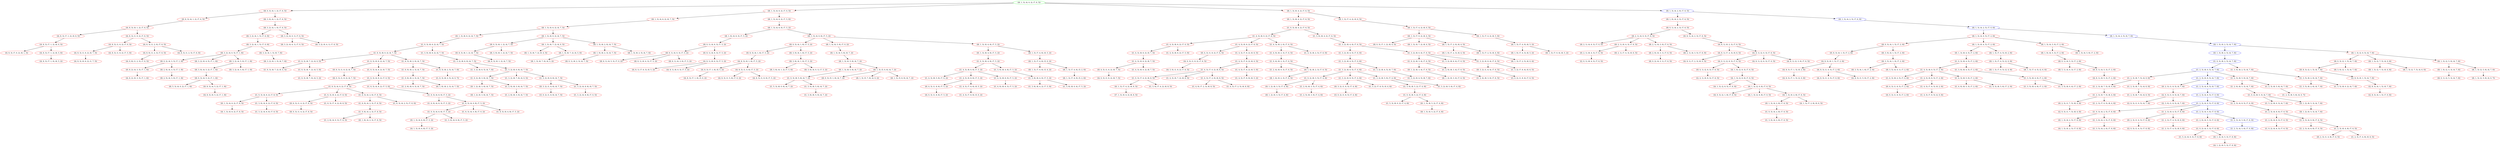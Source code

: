 digraph {
	"((8, 1, 3), (4, 0, 2), (7, 6, 5))" [color=green]
	"((8, 0, 3), (4, 1, 2), (7, 6, 5))" [color=red]
	"((8, 1, 3), (4, 6, 2), (7, 0, 5))" [color=red]
	"((8, 1, 3), (0, 4, 2), (7, 6, 5))" [color=red]
	"((8, 1, 3), (4, 2, 0), (7, 6, 5))" [color=blue]
	"((8, 1, 0), (4, 2, 3), (7, 6, 5))" [color=red]
	"((8, 1, 3), (4, 2, 5), (7, 6, 0))" [color=blue]
	"((0, 8, 3), (4, 1, 2), (7, 6, 5))" [color=red]
	"((8, 3, 0), (4, 1, 2), (7, 6, 5))" [color=red]
	"((4, 8, 3), (0, 1, 2), (7, 6, 5))" [color=red]
	"((8, 0, 1), (4, 2, 3), (7, 6, 5))" [color=red]
	"((0, 1, 3), (8, 4, 2), (7, 6, 5))" [color=red]
	"((8, 1, 3), (7, 4, 2), (0, 6, 5))" [color=red]
	"((1, 0, 3), (8, 4, 2), (7, 6, 5))" [color=red]
	"((1, 4, 3), (8, 0, 2), (7, 6, 5))" [color=red]
	"((1, 3, 0), (8, 4, 2), (7, 6, 5))" [color=red]
	"((8, 1, 3), (4, 2, 5), (7, 0, 6))" [color=blue]
	"((8, 1, 3), (4, 6, 2), (0, 7, 5))" [color=red]
	"((8, 1, 3), (4, 6, 2), (7, 5, 0))" [color=red]
	"((8, 1, 3), (0, 6, 2), (4, 7, 5))" [color=red]
	"((8, 1, 3), (4, 6, 0), (7, 5, 2))" [color=red]
	"((8, 1, 0), (4, 6, 3), (7, 5, 2))" [color=red]
	"((8, 1, 3), (4, 0, 6), (7, 5, 2))" [color=red]
	"((8, 0, 3), (4, 1, 6), (7, 5, 2))" [color=red]
	"((8, 1, 3), (4, 5, 6), (7, 0, 2))" [color=red]
	"((8, 1, 3), (0, 4, 6), (7, 5, 2))" [color=red]
	"((1, 3, 2), (8, 4, 0), (7, 6, 5))" [color=red]
	"((1, 4, 3), (8, 6, 2), (7, 0, 5))" [color=red]
	"((1, 4, 3), (0, 8, 2), (7, 6, 5))" [color=red]
	"((1, 4, 3), (8, 2, 0), (7, 6, 5))" [color=red]
	"((0, 4, 3), (1, 8, 2), (7, 6, 5))" [color=red]
	"((1, 4, 3), (7, 8, 2), (0, 6, 5))" [color=red]
	"((1, 4, 0), (8, 2, 3), (7, 6, 5))" [color=red]
	"((1, 4, 3), (8, 2, 5), (7, 6, 0))" [color=red]
	"((4, 8, 3), (7, 1, 2), (0, 6, 5))" [color=red]
	"((4, 8, 3), (1, 0, 2), (7, 6, 5))" [color=red]
	"((8, 2, 1), (4, 0, 3), (7, 6, 5))" [color=red]
	"((0, 8, 1), (4, 2, 3), (7, 6, 5))" [color=red]
	"((4, 8, 1), (0, 2, 3), (7, 6, 5))" [color=red]
	"((0, 8, 3), (4, 1, 6), (7, 5, 2))" [color=red]
	"((8, 3, 0), (4, 1, 6), (7, 5, 2))" [color=red]
	"((4, 8, 3), (0, 1, 6), (7, 5, 2))" [color=red]
	"((8, 0, 1), (4, 6, 3), (7, 5, 2))" [color=red]
	"((0, 1, 3), (8, 4, 6), (7, 5, 2))" [color=red]
	"((8, 1, 3), (7, 4, 6), (0, 5, 2))" [color=red]
	"((1, 0, 3), (8, 4, 6), (7, 5, 2))" [color=red]
	"((1, 4, 3), (8, 0, 6), (7, 5, 2))" [color=red]
	"((1, 3, 0), (8, 4, 6), (7, 5, 2))" [color=red]
	"((0, 1, 3), (8, 6, 2), (4, 7, 5))" [color=red]
	"((8, 1, 3), (6, 0, 2), (4, 7, 5))" [color=red]
	"((1, 0, 3), (8, 6, 2), (4, 7, 5))" [color=red]
	"((1, 6, 3), (8, 0, 2), (4, 7, 5))" [color=red]
	"((1, 3, 0), (8, 6, 2), (4, 7, 5))" [color=red]
	"((8, 1, 3), (4, 0, 5), (7, 2, 6))" [color=red]
	"((8, 1, 3), (4, 2, 5), (0, 7, 6))" [color=blue]
	"((8, 0, 3), (4, 1, 5), (7, 2, 6))" [color=red]
	"((8, 1, 3), (0, 4, 5), (7, 2, 6))" [color=red]
	"((8, 1, 3), (4, 5, 0), (7, 2, 6))" [color=red]
	"((8, 1, 3), (0, 2, 5), (4, 7, 6))" [color=blue]
	"((0, 8, 3), (4, 1, 5), (7, 2, 6))" [color=red]
	"((8, 3, 0), (4, 1, 5), (7, 2, 6))" [color=red]
	"((4, 8, 3), (0, 1, 5), (7, 2, 6))" [color=red]
	"((0, 1, 3), (8, 2, 5), (4, 7, 6))" [color=blue]
	"((8, 1, 3), (2, 0, 5), (4, 7, 6))" [color=red]
	"((1, 0, 3), (8, 2, 5), (4, 7, 6))" [color=blue]
	"((1, 2, 3), (8, 0, 5), (4, 7, 6))" [color=blue]
	"((1, 3, 0), (8, 2, 5), (4, 7, 6))" [color=red]
	"((0, 1, 3), (8, 4, 5), (7, 2, 6))" [color=red]
	"((8, 1, 3), (7, 4, 5), (0, 2, 6))" [color=red]
	"((1, 0, 3), (8, 4, 5), (7, 2, 6))" [color=red]
	"((1, 4, 3), (8, 0, 5), (7, 2, 6))" [color=red]
	"((1, 3, 0), (8, 4, 5), (7, 2, 6))" [color=red]
	"((8, 1, 0), (4, 5, 3), (7, 2, 6))" [color=red]
	"((8, 1, 3), (4, 5, 6), (7, 2, 0))" [color=red]
	"((8, 1, 3), (7, 4, 2), (6, 0, 5))" [color=red]
	"((8, 3, 2), (4, 1, 0), (7, 6, 5))" [color=red]
	"((4, 0, 3), (1, 8, 2), (7, 6, 5))" [color=red]
	"((1, 2, 3), (8, 7, 5), (4, 0, 6))" [color=red]
	"((1, 2, 3), (0, 8, 5), (4, 7, 6))" [color=blue]
	"((1, 2, 3), (8, 5, 0), (4, 7, 6))" [color=red]
	"((0, 2, 3), (1, 8, 5), (4, 7, 6))" [color=red]
	"((1, 2, 3), (4, 8, 5), (0, 7, 6))" [color=blue]
	"((1, 2, 3), (4, 8, 5), (7, 0, 6))" [color=blue]
	"((1, 2, 0), (8, 5, 3), (4, 7, 6))" [color=red]
	"((1, 2, 3), (8, 5, 6), (4, 7, 0))" [color=red]
	"((2, 0, 3), (1, 8, 5), (4, 7, 6))" [color=red]
	"((1, 0, 2), (8, 5, 3), (4, 7, 6))" [color=red]
	"((1, 2, 3), (8, 5, 6), (4, 0, 7))" [color=red]
	"((1, 3, 5), (8, 2, 0), (4, 7, 6))" [color=red]
	"((1, 3, 5), (8, 4, 0), (7, 2, 6))" [color=red]
	"((1, 3, 6), (8, 4, 0), (7, 5, 2))" [color=red]
	"((1, 3, 2), (8, 6, 0), (4, 7, 5))" [color=red]
	"((1, 3, 2), (8, 4, 5), (7, 6, 0))" [color=red]
	"((1, 3, 2), (8, 0, 4), (7, 6, 5))" [color=red]
	"((1, 0, 4), (8, 2, 3), (7, 6, 5))" [color=red]
	"((1, 4, 3), (7, 8, 2), (6, 0, 5))" [color=red]
	"((1, 4, 3), (8, 2, 5), (7, 0, 6))" [color=red]
	"((1, 4, 3), (0, 8, 5), (7, 2, 6))" [color=red]
	"((1, 4, 3), (8, 5, 0), (7, 2, 6))" [color=red]
	"((0, 4, 3), (1, 8, 5), (7, 2, 6))" [color=red]
	"((1, 4, 3), (7, 8, 5), (0, 2, 6))" [color=red]
	"((1, 4, 3), (8, 5, 6), (7, 0, 2))" [color=red]
	"((1, 4, 3), (0, 8, 6), (7, 5, 2))" [color=red]
	"((1, 4, 3), (8, 6, 0), (7, 5, 2))" [color=red]
	"((0, 4, 3), (1, 8, 6), (7, 5, 2))" [color=red]
	"((1, 4, 3), (7, 8, 6), (0, 5, 2))" [color=red]
	"((1, 4, 3), (8, 6, 2), (0, 7, 5))" [color=red]
	"((1, 4, 3), (8, 6, 2), (7, 5, 0))" [color=red]
	"((1, 4, 3), (0, 6, 2), (8, 7, 5))" [color=red]
	"((1, 6, 3), (8, 7, 2), (4, 0, 5))" [color=red]
	"((1, 6, 3), (0, 8, 2), (4, 7, 5))" [color=red]
	"((1, 6, 3), (8, 2, 0), (4, 7, 5))" [color=red]
	"((0, 6, 3), (1, 8, 2), (4, 7, 5))" [color=red]
	"((1, 6, 3), (4, 8, 2), (0, 7, 5))" [color=red]
	"((1, 6, 3), (4, 8, 2), (7, 0, 5))" [color=red]
	"((1, 6, 0), (8, 2, 3), (4, 7, 5))" [color=red]
	"((1, 6, 3), (8, 2, 5), (4, 7, 0))" [color=red]
	"((4, 8, 1), (7, 2, 3), (0, 6, 5))" [color=red]
	"((4, 8, 1), (2, 0, 3), (7, 6, 5))" [color=red]
	"((4, 8, 3), (7, 1, 5), (0, 2, 6))" [color=red]
	"((4, 8, 3), (1, 0, 5), (7, 2, 6))" [color=red]
	"((4, 8, 3), (7, 1, 6), (0, 5, 2))" [color=red]
	"((4, 8, 3), (1, 0, 6), (7, 5, 2))" [color=red]
	"((4, 8, 3), (1, 6, 2), (7, 0, 5))" [color=red]
	"((4, 8, 3), (1, 2, 0), (7, 6, 5))" [color=red]
	"((4, 8, 0), (1, 2, 3), (7, 6, 5))" [color=red]
	"((4, 8, 3), (1, 2, 5), (7, 6, 0))" [color=red]
	"((4, 8, 3), (7, 1, 2), (6, 0, 5))" [color=red]
	"((8, 6, 1), (4, 0, 3), (7, 5, 2))" [color=red]
	"((0, 8, 1), (4, 6, 3), (7, 5, 2))" [color=red]
	"((4, 8, 1), (0, 6, 3), (7, 5, 2))" [color=red]
	"((8, 0, 1), (4, 5, 3), (7, 2, 6))" [color=red]
	"((8, 0, 3), (2, 1, 5), (4, 7, 6))" [color=red]
	"((8, 1, 3), (2, 7, 5), (4, 0, 6))" [color=red]
	"((8, 1, 3), (2, 5, 0), (4, 7, 6))" [color=red]
	"((8, 1, 0), (2, 5, 3), (4, 7, 6))" [color=red]
	"((8, 1, 3), (2, 5, 6), (4, 7, 0))" [color=red]
	"((8, 1, 3), (4, 5, 6), (0, 7, 2))" [color=red]
	"((8, 1, 3), (0, 5, 6), (4, 7, 2))" [color=red]
	"((0, 1, 3), (8, 5, 6), (4, 7, 2))" [color=red]
	"((8, 1, 3), (5, 0, 6), (4, 7, 2))" [color=red]
	"((1, 0, 3), (8, 5, 6), (4, 7, 2))" [color=red]
	"((1, 5, 3), (8, 0, 6), (4, 7, 2))" [color=red]
	"((1, 3, 0), (8, 5, 6), (4, 7, 2))" [color=red]
	"((8, 0, 3), (6, 1, 2), (4, 7, 5))" [color=red]
	"((8, 1, 3), (6, 7, 2), (4, 0, 5))" [color=red]
	"((8, 1, 3), (6, 2, 0), (4, 7, 5))" [color=red]
	"((8, 1, 0), (6, 2, 3), (4, 7, 5))" [color=red]
	"((8, 1, 3), (6, 2, 5), (4, 7, 0))" [color=red]
	"((8, 1, 3), (7, 0, 2), (6, 4, 5))" [color=red]
	"((8, 1, 3), (7, 4, 2), (6, 5, 0))" [color=red]
	"((8, 1, 3), (7, 4, 0), (6, 5, 2))" [color=red]
	"((8, 1, 3), (7, 4, 5), (2, 0, 6))" [color=red]
	"((8, 1, 3), (7, 4, 6), (5, 0, 2))" [color=red]
	"((8, 3, 5), (4, 1, 0), (7, 2, 6))" [color=red]
	"((8, 3, 6), (4, 1, 0), (7, 5, 2))" [color=red]
	"((8, 3, 2), (4, 1, 5), (7, 6, 0))" [color=red]
	"((8, 3, 2), (4, 0, 1), (7, 6, 5))" [color=red]
	"((4, 0, 3), (1, 8, 5), (7, 2, 6))" [color=red]
	"((4, 0, 3), (1, 8, 6), (7, 5, 2))" [color=red]
	"((6, 0, 3), (1, 8, 2), (4, 7, 5))" [color=red]
	"((1, 5, 2), (8, 0, 3), (4, 7, 6))" [color=red]
	"((0, 1, 2), (8, 5, 3), (4, 7, 6))" [color=red]
	"((1, 2, 4), (8, 0, 3), (7, 6, 5))" [color=red]
	"((0, 1, 4), (8, 2, 3), (7, 6, 5))" [color=red]
	"((1, 2, 3), (4, 0, 5), (7, 8, 6))" [color=blue]
	"((1, 2, 3), (4, 8, 5), (7, 6, 0))" [color=red]
	"((1, 0, 3), (4, 2, 5), (7, 8, 6))" [color=red]
	"((1, 2, 3), (0, 4, 5), (7, 8, 6))" [color=red]
	"((1, 2, 3), (4, 5, 0), (7, 8, 6))" [color=blue]
	"((1, 2, 0), (4, 5, 3), (7, 8, 6))" [color=red]
	"((1, 2, 3), (4, 5, 6), (7, 8, 0))" [color=blue]
	"((0, 1, 3), (4, 2, 5), (7, 8, 6))" [color=red]
	"((1, 3, 0), (4, 2, 5), (7, 8, 6))" [color=red]
	"((1, 0, 2), (4, 5, 3), (7, 8, 6))" [color=red]
	"((0, 2, 3), (1, 4, 5), (7, 8, 6))" [color=red]
	"((1, 2, 3), (7, 4, 5), (0, 8, 6))" [color=red]
	"((4, 1, 3), (0, 2, 5), (7, 8, 6))" [color=red]
	"((2, 0, 3), (1, 4, 5), (7, 8, 6))" [color=red]
	"((1, 5, 2), (4, 0, 3), (7, 8, 6))" [color=red]
	"((0, 1, 2), (4, 5, 3), (7, 8, 6))" [color=red]
	"((1, 2, 3), (4, 5, 6), (7, 0, 8))" [color=blue]
	"((1, 2, 3), (4, 8, 0), (7, 6, 5))" [color=red]
	"((1, 2, 0), (4, 8, 3), (7, 6, 5))" [color=red]
	"((1, 2, 3), (4, 0, 8), (7, 6, 5))" [color=red]
	"((1, 2, 3), (7, 4, 5), (8, 0, 6))" [color=red]
	"((1, 2, 3), (8, 7, 5), (0, 4, 6))" [color=red]
	"((1, 2, 3), (8, 7, 5), (4, 6, 0))" [color=red]
	"((1, 2, 3), (0, 7, 5), (8, 4, 6))" [color=red]
	"((0, 2, 3), (1, 7, 5), (8, 4, 6))" [color=red]
	"((1, 2, 3), (7, 0, 5), (8, 4, 6))" [color=red]
	"((1, 2, 3), (8, 7, 0), (4, 6, 5))" [color=red]
	"((1, 3, 5), (4, 2, 0), (7, 8, 6))" [color=red]
	"((1, 3, 6), (8, 5, 0), (4, 7, 2))" [color=red]
	"((1, 0, 2), (8, 3, 4), (7, 6, 5))" [color=red]
	"((1, 3, 2), (8, 6, 4), (7, 0, 5))" [color=red]
	"((1, 3, 2), (0, 8, 4), (7, 6, 5))" [color=red]
	"((0, 1, 2), (8, 3, 4), (7, 6, 5))" [color=red]
	"((1, 2, 0), (8, 3, 4), (7, 6, 5))" [color=red]
	"((1, 2, 4), (8, 3, 0), (7, 6, 5))" [color=red]
	"((0, 3, 2), (1, 8, 4), (7, 6, 5))" [color=red]
	"((1, 3, 2), (7, 8, 4), (0, 6, 5))" [color=red]
	"((1, 3, 2), (8, 4, 5), (7, 0, 6))" [color=red]
	"((1, 3, 2), (8, 0, 5), (7, 4, 6))" [color=red]
	"((1, 3, 2), (8, 4, 5), (0, 7, 6))" [color=red]
	"((1, 0, 2), (8, 3, 5), (7, 4, 6))" [color=red]
	"((1, 3, 2), (0, 8, 5), (7, 4, 6))" [color=red]
	"((1, 3, 2), (8, 5, 0), (7, 4, 6))" [color=red]
	"((0, 1, 2), (8, 3, 5), (7, 4, 6))" [color=red]
	"((1, 2, 0), (8, 3, 5), (7, 4, 6))" [color=red]
	"((1, 2, 5), (8, 3, 0), (7, 4, 6))" [color=red]
	"((0, 3, 2), (1, 8, 5), (7, 4, 6))" [color=red]
	"((1, 3, 2), (7, 8, 5), (0, 4, 6))" [color=red]
	"((1, 3, 2), (0, 4, 5), (8, 7, 6))" [color=red]
	"((1, 3, 0), (8, 5, 2), (7, 4, 6))" [color=red]
	"((1, 3, 2), (8, 5, 6), (7, 4, 0))" [color=red]
	"((1, 0, 3), (8, 5, 2), (7, 4, 6))" [color=red]
	"((1, 5, 3), (8, 0, 2), (7, 4, 6))" [color=red]
	"((0, 1, 3), (8, 5, 2), (7, 4, 6))" [color=red]
	"((1, 3, 2), (8, 6, 5), (4, 7, 0))" [color=red]
	"((1, 3, 2), (8, 0, 6), (4, 7, 5))" [color=red]
	"((1, 0, 2), (8, 3, 6), (4, 7, 5))" [color=red]
	"((1, 3, 2), (8, 7, 6), (4, 0, 5))" [color=red]
	"((1, 3, 2), (0, 8, 6), (4, 7, 5))" [color=red]
	"((0, 1, 2), (8, 3, 6), (4, 7, 5))" [color=red]
	"((1, 2, 0), (8, 3, 6), (4, 7, 5))" [color=red]
	"((1, 2, 6), (8, 3, 0), (4, 7, 5))" [color=red]
	"((0, 3, 2), (1, 8, 6), (4, 7, 5))" [color=red]
	"((1, 3, 2), (4, 8, 6), (0, 7, 5))" [color=red]
	"((1, 3, 2), (4, 8, 6), (7, 0, 5))" [color=red]
	"((1, 3, 5), (8, 2, 6), (4, 7, 0))" [color=red]
	"((1, 3, 5), (8, 0, 2), (4, 7, 6))" [color=red]
	"((1, 3, 5), (8, 4, 6), (7, 2, 0))" [color=red]
	"((1, 3, 5), (8, 0, 4), (7, 2, 6))" [color=red]
	"((1, 3, 6), (8, 4, 2), (7, 5, 0))" [color=red]
	"((1, 3, 6), (8, 0, 4), (7, 5, 2))" [color=red]
	"((0, 4, 3), (1, 6, 2), (8, 7, 5))" [color=red]
	"((1, 4, 3), (6, 0, 2), (8, 7, 5))" [color=red]
	"((1, 4, 3), (7, 0, 2), (6, 8, 5))" [color=red]
	"((1, 4, 3), (7, 8, 2), (6, 5, 0))" [color=red]
	"((1, 0, 3), (7, 4, 2), (6, 8, 5))" [color=red]
	"((1, 4, 3), (0, 7, 2), (6, 8, 5))" [color=red]
	"((1, 4, 3), (7, 2, 0), (6, 8, 5))" [color=red]
	"((0, 1, 3), (7, 4, 2), (6, 8, 5))" [color=red]
	"((1, 3, 0), (7, 4, 2), (6, 8, 5))" [color=red]
	"((1, 4, 0), (7, 2, 3), (6, 8, 5))" [color=red]
	"((1, 4, 3), (7, 2, 5), (6, 8, 0))" [color=red]
	"((1, 4, 3), (7, 8, 0), (6, 5, 2))" [color=red]
	"((1, 4, 3), (7, 8, 5), (2, 0, 6))" [color=red]
	"((1, 4, 3), (7, 8, 6), (5, 0, 2))" [color=red]
	"((1, 4, 0), (8, 5, 3), (7, 2, 6))" [color=red]
	"((1, 4, 3), (8, 5, 6), (7, 2, 0))" [color=red]
	"((1, 4, 0), (8, 6, 3), (7, 5, 2))" [color=red]
	"((1, 0, 6), (8, 2, 3), (4, 7, 5))" [color=red]
	"((1, 6, 3), (4, 0, 2), (7, 8, 5))" [color=red]
	"((1, 6, 3), (4, 8, 2), (7, 5, 0))" [color=red]
	"((1, 0, 3), (4, 6, 2), (7, 8, 5))" [color=red]
	"((1, 6, 3), (0, 4, 2), (7, 8, 5))" [color=red]
	"((1, 6, 3), (4, 2, 0), (7, 8, 5))" [color=red]
	"((0, 1, 3), (4, 6, 2), (7, 8, 5))" [color=red]
	"((1, 3, 0), (4, 6, 2), (7, 8, 5))" [color=red]
	"((1, 6, 0), (4, 2, 3), (7, 8, 5))" [color=red]
	"((1, 6, 3), (4, 2, 5), (7, 8, 0))" [color=red]
	"((4, 1, 3), (0, 6, 2), (7, 8, 5))" [color=red]
	"((1, 3, 2), (4, 6, 0), (7, 8, 5))" [color=red]
	"((1, 0, 6), (4, 2, 3), (7, 8, 5))" [color=red]
	"((0, 6, 3), (1, 4, 2), (7, 8, 5))" [color=red]
	"((1, 6, 3), (7, 4, 2), (0, 8, 5))" [color=red]
	"((1, 6, 3), (4, 8, 0), (7, 5, 2))" [color=red]
	"((1, 6, 0), (4, 8, 3), (7, 5, 2))" [color=red]
	"((1, 6, 3), (4, 0, 8), (7, 5, 2))" [color=red]
	"((1, 0, 3), (4, 6, 8), (7, 5, 2))" [color=red]
	"((1, 6, 3), (4, 5, 8), (7, 0, 2))" [color=red]
	"((1, 6, 3), (0, 4, 8), (7, 5, 2))" [color=red]
	"((0, 1, 3), (4, 6, 8), (7, 5, 2))" [color=red]
	"((1, 3, 0), (4, 6, 8), (7, 5, 2))" [color=red]
	"((1, 6, 3), (8, 2, 5), (4, 0, 7))" [color=red]
	"((1, 6, 3), (8, 7, 2), (0, 4, 5))" [color=red]
	"((1, 6, 3), (8, 7, 2), (4, 5, 0))" [color=red]
	"((1, 6, 3), (8, 7, 0), (4, 5, 2))" [color=red]
	"((2, 8, 3), (1, 0, 5), (4, 7, 6))" [color=red]
	"((2, 3, 0), (1, 8, 5), (4, 7, 6))" [color=red]
	"((4, 3, 0), (1, 8, 2), (7, 6, 5))" [color=red]
	"((4, 0, 8), (1, 2, 3), (7, 6, 5))" [color=red]
	"((4, 8, 1), (7, 6, 3), (0, 5, 2))" [color=red]
	"((4, 8, 1), (6, 0, 3), (7, 5, 2))" [color=red]
	"((4, 0, 1), (2, 8, 3), (7, 6, 5))" [color=red]
	"((4, 8, 1), (2, 6, 3), (7, 0, 5))" [color=red]
	"((4, 8, 1), (2, 3, 0), (7, 6, 5))" [color=red]
	"((0, 4, 1), (2, 8, 3), (7, 6, 5))" [color=red]
	"((4, 1, 0), (2, 8, 3), (7, 6, 5))" [color=red]
	"((4, 1, 3), (2, 8, 0), (7, 6, 5))" [color=red]
	"((4, 1, 3), (2, 8, 5), (7, 6, 0))" [color=red]
	"((4, 1, 3), (2, 0, 8), (7, 6, 5))" [color=red]
	"((4, 0, 3), (2, 1, 8), (7, 6, 5))" [color=red]
	"((4, 1, 3), (2, 6, 8), (7, 0, 5))" [color=red]
	"((4, 1, 3), (0, 2, 8), (7, 6, 5))" [color=red]
	"((0, 1, 3), (4, 2, 8), (7, 6, 5))" [color=red]
	"((4, 1, 3), (7, 2, 8), (0, 6, 5))" [color=red]
	"((1, 0, 3), (4, 2, 8), (7, 6, 5))" [color=red]
	"((1, 3, 0), (4, 2, 8), (7, 6, 5))" [color=red]
	"((4, 8, 1), (7, 2, 3), (6, 0, 5))" [color=red]
	"((4, 8, 3), (1, 2, 5), (7, 0, 6))" [color=red]
	"((4, 8, 3), (1, 5, 0), (7, 2, 6))" [color=red]
	"((4, 8, 3), (1, 5, 6), (7, 0, 2))" [color=red]
	"((4, 8, 3), (1, 6, 0), (7, 5, 2))" [color=red]
	"((4, 8, 3), (1, 6, 2), (0, 7, 5))" [color=red]
	"((4, 8, 3), (1, 6, 2), (7, 5, 0))" [color=red]
	"((4, 8, 3), (0, 6, 2), (1, 7, 5))" [color=red]
	"((4, 8, 3), (7, 0, 2), (6, 1, 5))" [color=red]
	"((4, 8, 3), (7, 1, 2), (6, 5, 0))" [color=red]
	"((4, 8, 3), (7, 1, 0), (6, 5, 2))" [color=red]
	"((4, 8, 3), (7, 1, 5), (2, 0, 6))" [color=red]
	"((4, 8, 3), (7, 1, 6), (5, 0, 2))" [color=red]
	"((8, 5, 1), (4, 0, 3), (7, 2, 6))" [color=red]
	"((0, 8, 1), (4, 5, 3), (7, 2, 6))" [color=red]
	"((4, 8, 1), (0, 5, 3), (7, 2, 6))" [color=red]
	"((0, 8, 3), (2, 1, 5), (4, 7, 6))" [color=red]
	"((8, 3, 0), (2, 1, 5), (4, 7, 6))" [color=red]
	"((2, 8, 3), (0, 1, 5), (4, 7, 6))" [color=red]
	"((2, 8, 3), (4, 1, 5), (0, 7, 6))" [color=red]
	"((2, 8, 3), (4, 1, 5), (7, 0, 6))" [color=red]
	"((0, 8, 3), (6, 1, 2), (4, 7, 5))" [color=red]
	"((8, 3, 0), (6, 1, 2), (4, 7, 5))" [color=red]
	"((6, 8, 3), (0, 1, 2), (4, 7, 5))" [color=red]
	"((8, 0, 1), (2, 5, 3), (4, 7, 6))" [color=red]
	"((8, 0, 1), (6, 2, 3), (4, 7, 5))" [color=red]
	"((8, 1, 3), (2, 5, 6), (4, 0, 7))" [color=red]
	"((8, 1, 3), (2, 7, 5), (0, 4, 6))" [color=red]
	"((8, 1, 3), (2, 7, 5), (4, 6, 0))" [color=red]
	"((8, 0, 3), (5, 1, 6), (4, 7, 2))" [color=red]
	"((8, 1, 3), (5, 7, 6), (4, 0, 2))" [color=red]
	"((8, 1, 3), (5, 6, 0), (4, 7, 2))" [color=red]
	"((8, 1, 3), (6, 7, 2), (0, 4, 5))" [color=red]
	"((8, 1, 3), (6, 7, 2), (4, 5, 0))" [color=red]
	"((8, 1, 3), (6, 7, 0), (4, 5, 2))" [color=red]
	"((8, 0, 3), (7, 1, 2), (6, 4, 5))" [color=red]
	"((8, 1, 3), (0, 7, 2), (6, 4, 5))" [color=red]
	"((8, 1, 3), (7, 2, 0), (6, 4, 5))" [color=red]
	"((8, 1, 0), (7, 2, 3), (6, 4, 5))" [color=red]
	"((8, 1, 3), (7, 2, 5), (6, 4, 0))" [color=red]
	"((8, 1, 3), (7, 2, 5), (6, 0, 4))" [color=red]
	"((8, 1, 0), (7, 4, 3), (6, 5, 2))" [color=red]
	"((8, 1, 3), (7, 0, 4), (6, 5, 2))" [color=red]
	"((8, 1, 3), (7, 0, 5), (2, 4, 6))" [color=red]
	"((8, 1, 3), (7, 4, 5), (2, 6, 0))" [color=red]
	"((8, 1, 3), (7, 0, 6), (5, 4, 2))" [color=red]
	"((8, 1, 3), (7, 4, 6), (5, 2, 0))" [color=red]
	"((8, 1, 3), (7, 4, 0), (5, 2, 6))" [color=red]
	"((8, 2, 1), (4, 6, 3), (7, 0, 5))" [color=red]
	"((8, 2, 1), (0, 4, 3), (7, 6, 5))" [color=red]
	"((8, 2, 1), (4, 3, 0), (7, 6, 5))" [color=red]
	"((0, 2, 1), (8, 4, 3), (7, 6, 5))" [color=red]
	"((8, 2, 1), (7, 4, 3), (0, 6, 5))" [color=red]
	"((2, 0, 1), (8, 4, 3), (7, 6, 5))" [color=red]
	"((8, 2, 0), (4, 3, 1), (7, 6, 5))" [color=red]
	"((8, 2, 1), (4, 3, 5), (7, 6, 0))" [color=red]
	"((8, 0, 2), (4, 3, 1), (7, 6, 5))" [color=red]
	"((8, 3, 2), (4, 6, 1), (7, 0, 5))" [color=red]
	"((8, 3, 2), (0, 4, 1), (7, 6, 5))" [color=red]
	"((8, 3, 2), (4, 1, 5), (7, 0, 6))" [color=red]
	"((8, 3, 2), (4, 0, 5), (7, 1, 6))" [color=red]
	"((8, 3, 2), (4, 1, 5), (0, 7, 6))" [color=red]
	"((8, 0, 2), (4, 3, 5), (7, 1, 6))" [color=red]
	"((8, 3, 2), (0, 4, 5), (7, 1, 6))" [color=red]
	"((8, 3, 2), (4, 5, 0), (7, 1, 6))" [color=red]
	"((0, 8, 2), (4, 3, 5), (7, 1, 6))" [color=red]
	"((8, 2, 0), (4, 3, 5), (7, 1, 6))" [color=red]
	"((4, 8, 2), (0, 3, 5), (7, 1, 6))" [color=red]
	"((8, 2, 5), (4, 3, 0), (7, 1, 6))" [color=red]
	"((8, 3, 2), (0, 1, 5), (4, 7, 6))" [color=red]
	"((8, 3, 0), (4, 5, 2), (7, 1, 6))" [color=red]
	"((8, 3, 2), (4, 5, 6), (7, 1, 0))" [color=red]
	"((8, 0, 3), (4, 5, 2), (7, 1, 6))" [color=red]
	"((8, 5, 3), (4, 0, 2), (7, 1, 6))" [color=red]
	"((0, 8, 3), (4, 5, 2), (7, 1, 6))" [color=red]
	"((4, 8, 3), (0, 5, 2), (7, 1, 6))" [color=red]
	"((8, 3, 5), (4, 1, 6), (7, 2, 0))" [color=red]
	"((8, 3, 5), (4, 0, 1), (7, 2, 6))" [color=red]
	"((8, 3, 6), (4, 1, 2), (7, 5, 0))" [color=red]
	"((8, 3, 6), (4, 0, 1), (7, 5, 2))" [color=red]
	"((8, 6, 1), (4, 5, 3), (7, 0, 2))" [color=red]
	"((8, 6, 1), (0, 4, 3), (7, 5, 2))" [color=red]
	"((8, 6, 1), (4, 3, 0), (7, 5, 2))" [color=red]
	"((4, 1, 2), (0, 5, 3), (7, 8, 6))" [color=red]
	"((8, 1, 2), (0, 3, 4), (7, 6, 5))" [color=red]
	"((8, 1, 2), (0, 3, 5), (7, 4, 6))" [color=red]
	"((8, 1, 2), (0, 3, 6), (4, 7, 5))" [color=red]
	"((8, 1, 2), (0, 5, 3), (4, 7, 6))" [color=red]
	"((4, 1, 3), (0, 6, 8), (7, 5, 2))" [color=red]
	"((7, 1, 3), (0, 4, 2), (6, 8, 5))" [color=red]
	"((8, 1, 3), (0, 5, 2), (7, 4, 6))" [color=red]
	"((8, 1, 4), (0, 2, 3), (7, 6, 5))" [color=red]
	"((2, 0, 3), (1, 7, 5), (8, 4, 6))" [color=red]
	"((3, 0, 2), (1, 8, 4), (7, 6, 5))" [color=red]
	"((3, 0, 2), (1, 8, 5), (7, 4, 6))" [color=red]
	"((3, 0, 2), (1, 8, 6), (4, 7, 5))" [color=red]
	"((2, 4, 1), (0, 8, 3), (7, 6, 5))" [color=red]
	"((4, 0, 3), (1, 6, 2), (8, 7, 5))" [color=red]
	"((6, 0, 3), (1, 4, 2), (7, 8, 5))" [color=red]
	"((1, 2, 6), (4, 0, 3), (7, 8, 5))" [color=red]
	"((0, 1, 6), (4, 2, 3), (7, 8, 5))" [color=red]
	"((1, 2, 6), (8, 0, 3), (4, 7, 5))" [color=red]
	"((0, 1, 6), (8, 2, 3), (4, 7, 5))" [color=red]
	"((1, 0, 2), (4, 8, 3), (7, 6, 5))" [color=red]
	"((1, 2, 3), (4, 6, 8), (7, 0, 5))" [color=red]
	"((1, 2, 3), (0, 4, 8), (7, 6, 5))" [color=red]
	"((0, 2, 3), (1, 4, 8), (7, 6, 5))" [color=red]
	"((1, 2, 3), (7, 4, 8), (0, 6, 5))" [color=red]
	"((8, 1, 3), (4, 0, 2), (7, 6, 5))" -> "((8, 0, 3), (4, 1, 2), (7, 6, 5))"
	"((8, 1, 3), (4, 0, 2), (7, 6, 5))" -> "((8, 1, 3), (4, 6, 2), (7, 0, 5))"
	"((8, 1, 3), (4, 0, 2), (7, 6, 5))" -> "((8, 1, 3), (0, 4, 2), (7, 6, 5))"
	"((8, 1, 3), (4, 0, 2), (7, 6, 5))" -> "((8, 1, 3), (4, 2, 0), (7, 6, 5))"
	"((8, 0, 3), (4, 1, 2), (7, 6, 5))" -> "((0, 8, 3), (4, 1, 2), (7, 6, 5))"
	"((8, 0, 3), (4, 1, 2), (7, 6, 5))" -> "((8, 3, 0), (4, 1, 2), (7, 6, 5))"
	"((8, 1, 3), (4, 6, 2), (7, 0, 5))" -> "((8, 1, 3), (4, 6, 2), (0, 7, 5))"
	"((8, 1, 3), (4, 6, 2), (7, 0, 5))" -> "((8, 1, 3), (4, 6, 2), (7, 5, 0))"
	"((8, 1, 3), (0, 4, 2), (7, 6, 5))" -> "((0, 1, 3), (8, 4, 2), (7, 6, 5))"
	"((8, 1, 3), (0, 4, 2), (7, 6, 5))" -> "((8, 1, 3), (7, 4, 2), (0, 6, 5))"
	"((8, 1, 3), (4, 2, 0), (7, 6, 5))" -> "((8, 1, 0), (4, 2, 3), (7, 6, 5))"
	"((8, 1, 3), (4, 2, 0), (7, 6, 5))" -> "((8, 1, 3), (4, 2, 5), (7, 6, 0))"
	"((8, 1, 0), (4, 2, 3), (7, 6, 5))" -> "((8, 0, 1), (4, 2, 3), (7, 6, 5))"
	"((8, 1, 3), (4, 2, 5), (7, 6, 0))" -> "((8, 1, 3), (4, 2, 5), (7, 0, 6))"
	"((0, 8, 3), (4, 1, 2), (7, 6, 5))" -> "((4, 8, 3), (0, 1, 2), (7, 6, 5))"
	"((8, 3, 0), (4, 1, 2), (7, 6, 5))" -> "((8, 3, 2), (4, 1, 0), (7, 6, 5))"
	"((4, 8, 3), (0, 1, 2), (7, 6, 5))" -> "((4, 8, 3), (7, 1, 2), (0, 6, 5))"
	"((4, 8, 3), (0, 1, 2), (7, 6, 5))" -> "((4, 8, 3), (1, 0, 2), (7, 6, 5))"
	"((8, 0, 1), (4, 2, 3), (7, 6, 5))" -> "((8, 2, 1), (4, 0, 3), (7, 6, 5))"
	"((8, 0, 1), (4, 2, 3), (7, 6, 5))" -> "((0, 8, 1), (4, 2, 3), (7, 6, 5))"
	"((0, 1, 3), (8, 4, 2), (7, 6, 5))" -> "((1, 0, 3), (8, 4, 2), (7, 6, 5))"
	"((8, 1, 3), (7, 4, 2), (0, 6, 5))" -> "((8, 1, 3), (7, 4, 2), (6, 0, 5))"
	"((1, 0, 3), (8, 4, 2), (7, 6, 5))" -> "((1, 4, 3), (8, 0, 2), (7, 6, 5))"
	"((1, 0, 3), (8, 4, 2), (7, 6, 5))" -> "((1, 3, 0), (8, 4, 2), (7, 6, 5))"
	"((1, 4, 3), (8, 0, 2), (7, 6, 5))" -> "((1, 4, 3), (8, 6, 2), (7, 0, 5))"
	"((1, 4, 3), (8, 0, 2), (7, 6, 5))" -> "((1, 4, 3), (0, 8, 2), (7, 6, 5))"
	"((1, 4, 3), (8, 0, 2), (7, 6, 5))" -> "((1, 4, 3), (8, 2, 0), (7, 6, 5))"
	"((1, 3, 0), (8, 4, 2), (7, 6, 5))" -> "((1, 3, 2), (8, 4, 0), (7, 6, 5))"
	"((8, 1, 3), (4, 2, 5), (7, 0, 6))" -> "((8, 1, 3), (4, 0, 5), (7, 2, 6))"
	"((8, 1, 3), (4, 2, 5), (7, 0, 6))" -> "((8, 1, 3), (4, 2, 5), (0, 7, 6))"
	"((8, 1, 3), (4, 6, 2), (0, 7, 5))" -> "((8, 1, 3), (0, 6, 2), (4, 7, 5))"
	"((8, 1, 3), (4, 6, 2), (7, 5, 0))" -> "((8, 1, 3), (4, 6, 0), (7, 5, 2))"
	"((8, 1, 3), (0, 6, 2), (4, 7, 5))" -> "((0, 1, 3), (8, 6, 2), (4, 7, 5))"
	"((8, 1, 3), (0, 6, 2), (4, 7, 5))" -> "((8, 1, 3), (6, 0, 2), (4, 7, 5))"
	"((8, 1, 3), (4, 6, 0), (7, 5, 2))" -> "((8, 1, 0), (4, 6, 3), (7, 5, 2))"
	"((8, 1, 3), (4, 6, 0), (7, 5, 2))" -> "((8, 1, 3), (4, 0, 6), (7, 5, 2))"
	"((8, 1, 0), (4, 6, 3), (7, 5, 2))" -> "((8, 0, 1), (4, 6, 3), (7, 5, 2))"
	"((8, 1, 3), (4, 0, 6), (7, 5, 2))" -> "((8, 0, 3), (4, 1, 6), (7, 5, 2))"
	"((8, 1, 3), (4, 0, 6), (7, 5, 2))" -> "((8, 1, 3), (4, 5, 6), (7, 0, 2))"
	"((8, 1, 3), (4, 0, 6), (7, 5, 2))" -> "((8, 1, 3), (0, 4, 6), (7, 5, 2))"
	"((8, 0, 3), (4, 1, 6), (7, 5, 2))" -> "((0, 8, 3), (4, 1, 6), (7, 5, 2))"
	"((8, 0, 3), (4, 1, 6), (7, 5, 2))" -> "((8, 3, 0), (4, 1, 6), (7, 5, 2))"
	"((8, 1, 3), (4, 5, 6), (7, 0, 2))" -> "((8, 1, 3), (4, 5, 6), (0, 7, 2))"
	"((8, 1, 3), (0, 4, 6), (7, 5, 2))" -> "((0, 1, 3), (8, 4, 6), (7, 5, 2))"
	"((8, 1, 3), (0, 4, 6), (7, 5, 2))" -> "((8, 1, 3), (7, 4, 6), (0, 5, 2))"
	"((1, 3, 2), (8, 4, 0), (7, 6, 5))" -> "((1, 3, 2), (8, 4, 5), (7, 6, 0))"
	"((1, 3, 2), (8, 4, 0), (7, 6, 5))" -> "((1, 3, 2), (8, 0, 4), (7, 6, 5))"
	"((1, 4, 3), (8, 6, 2), (7, 0, 5))" -> "((1, 4, 3), (8, 6, 2), (0, 7, 5))"
	"((1, 4, 3), (8, 6, 2), (7, 0, 5))" -> "((1, 4, 3), (8, 6, 2), (7, 5, 0))"
	"((1, 4, 3), (0, 8, 2), (7, 6, 5))" -> "((0, 4, 3), (1, 8, 2), (7, 6, 5))"
	"((1, 4, 3), (0, 8, 2), (7, 6, 5))" -> "((1, 4, 3), (7, 8, 2), (0, 6, 5))"
	"((1, 4, 3), (8, 2, 0), (7, 6, 5))" -> "((1, 4, 0), (8, 2, 3), (7, 6, 5))"
	"((1, 4, 3), (8, 2, 0), (7, 6, 5))" -> "((1, 4, 3), (8, 2, 5), (7, 6, 0))"
	"((0, 4, 3), (1, 8, 2), (7, 6, 5))" -> "((4, 0, 3), (1, 8, 2), (7, 6, 5))"
	"((1, 4, 3), (7, 8, 2), (0, 6, 5))" -> "((1, 4, 3), (7, 8, 2), (6, 0, 5))"
	"((1, 4, 0), (8, 2, 3), (7, 6, 5))" -> "((1, 0, 4), (8, 2, 3), (7, 6, 5))"
	"((4, 8, 3), (7, 1, 2), (0, 6, 5))" -> "((4, 8, 3), (7, 1, 2), (6, 0, 5))"
	"((4, 8, 3), (1, 0, 2), (7, 6, 5))" -> "((4, 8, 3), (1, 6, 2), (7, 0, 5))"
	"((4, 8, 3), (1, 0, 2), (7, 6, 5))" -> "((4, 8, 3), (1, 2, 0), (7, 6, 5))"
	"((8, 2, 1), (4, 0, 3), (7, 6, 5))" -> "((8, 2, 1), (4, 6, 3), (7, 0, 5))"
	"((8, 2, 1), (4, 0, 3), (7, 6, 5))" -> "((8, 2, 1), (0, 4, 3), (7, 6, 5))"
	"((8, 2, 1), (4, 0, 3), (7, 6, 5))" -> "((8, 2, 1), (4, 3, 0), (7, 6, 5))"
	"((0, 8, 1), (4, 2, 3), (7, 6, 5))" -> "((4, 8, 1), (0, 2, 3), (7, 6, 5))"
	"((4, 8, 1), (0, 2, 3), (7, 6, 5))" -> "((4, 8, 1), (7, 2, 3), (0, 6, 5))"
	"((4, 8, 1), (0, 2, 3), (7, 6, 5))" -> "((4, 8, 1), (2, 0, 3), (7, 6, 5))"
	"((0, 8, 3), (4, 1, 6), (7, 5, 2))" -> "((4, 8, 3), (0, 1, 6), (7, 5, 2))"
	"((8, 3, 0), (4, 1, 6), (7, 5, 2))" -> "((8, 3, 6), (4, 1, 0), (7, 5, 2))"
	"((4, 8, 3), (0, 1, 6), (7, 5, 2))" -> "((4, 8, 3), (7, 1, 6), (0, 5, 2))"
	"((4, 8, 3), (0, 1, 6), (7, 5, 2))" -> "((4, 8, 3), (1, 0, 6), (7, 5, 2))"
	"((8, 0, 1), (4, 6, 3), (7, 5, 2))" -> "((8, 6, 1), (4, 0, 3), (7, 5, 2))"
	"((8, 0, 1), (4, 6, 3), (7, 5, 2))" -> "((0, 8, 1), (4, 6, 3), (7, 5, 2))"
	"((0, 1, 3), (8, 4, 6), (7, 5, 2))" -> "((1, 0, 3), (8, 4, 6), (7, 5, 2))"
	"((8, 1, 3), (7, 4, 6), (0, 5, 2))" -> "((8, 1, 3), (7, 4, 6), (5, 0, 2))"
	"((1, 0, 3), (8, 4, 6), (7, 5, 2))" -> "((1, 4, 3), (8, 0, 6), (7, 5, 2))"
	"((1, 0, 3), (8, 4, 6), (7, 5, 2))" -> "((1, 3, 0), (8, 4, 6), (7, 5, 2))"
	"((1, 4, 3), (8, 0, 6), (7, 5, 2))" -> "((1, 4, 3), (8, 5, 6), (7, 0, 2))"
	"((1, 4, 3), (8, 0, 6), (7, 5, 2))" -> "((1, 4, 3), (0, 8, 6), (7, 5, 2))"
	"((1, 4, 3), (8, 0, 6), (7, 5, 2))" -> "((1, 4, 3), (8, 6, 0), (7, 5, 2))"
	"((1, 3, 0), (8, 4, 6), (7, 5, 2))" -> "((1, 3, 6), (8, 4, 0), (7, 5, 2))"
	"((0, 1, 3), (8, 6, 2), (4, 7, 5))" -> "((1, 0, 3), (8, 6, 2), (4, 7, 5))"
	"((8, 1, 3), (6, 0, 2), (4, 7, 5))" -> "((8, 0, 3), (6, 1, 2), (4, 7, 5))"
	"((8, 1, 3), (6, 0, 2), (4, 7, 5))" -> "((8, 1, 3), (6, 7, 2), (4, 0, 5))"
	"((8, 1, 3), (6, 0, 2), (4, 7, 5))" -> "((8, 1, 3), (6, 2, 0), (4, 7, 5))"
	"((1, 0, 3), (8, 6, 2), (4, 7, 5))" -> "((1, 6, 3), (8, 0, 2), (4, 7, 5))"
	"((1, 0, 3), (8, 6, 2), (4, 7, 5))" -> "((1, 3, 0), (8, 6, 2), (4, 7, 5))"
	"((1, 6, 3), (8, 0, 2), (4, 7, 5))" -> "((1, 6, 3), (8, 7, 2), (4, 0, 5))"
	"((1, 6, 3), (8, 0, 2), (4, 7, 5))" -> "((1, 6, 3), (0, 8, 2), (4, 7, 5))"
	"((1, 6, 3), (8, 0, 2), (4, 7, 5))" -> "((1, 6, 3), (8, 2, 0), (4, 7, 5))"
	"((1, 3, 0), (8, 6, 2), (4, 7, 5))" -> "((1, 3, 2), (8, 6, 0), (4, 7, 5))"
	"((8, 1, 3), (4, 0, 5), (7, 2, 6))" -> "((8, 0, 3), (4, 1, 5), (7, 2, 6))"
	"((8, 1, 3), (4, 0, 5), (7, 2, 6))" -> "((8, 1, 3), (0, 4, 5), (7, 2, 6))"
	"((8, 1, 3), (4, 0, 5), (7, 2, 6))" -> "((8, 1, 3), (4, 5, 0), (7, 2, 6))"
	"((8, 1, 3), (4, 2, 5), (0, 7, 6))" -> "((8, 1, 3), (0, 2, 5), (4, 7, 6))"
	"((8, 0, 3), (4, 1, 5), (7, 2, 6))" -> "((0, 8, 3), (4, 1, 5), (7, 2, 6))"
	"((8, 0, 3), (4, 1, 5), (7, 2, 6))" -> "((8, 3, 0), (4, 1, 5), (7, 2, 6))"
	"((8, 1, 3), (0, 4, 5), (7, 2, 6))" -> "((0, 1, 3), (8, 4, 5), (7, 2, 6))"
	"((8, 1, 3), (0, 4, 5), (7, 2, 6))" -> "((8, 1, 3), (7, 4, 5), (0, 2, 6))"
	"((8, 1, 3), (4, 5, 0), (7, 2, 6))" -> "((8, 1, 0), (4, 5, 3), (7, 2, 6))"
	"((8, 1, 3), (4, 5, 0), (7, 2, 6))" -> "((8, 1, 3), (4, 5, 6), (7, 2, 0))"
	"((8, 1, 3), (0, 2, 5), (4, 7, 6))" -> "((0, 1, 3), (8, 2, 5), (4, 7, 6))"
	"((8, 1, 3), (0, 2, 5), (4, 7, 6))" -> "((8, 1, 3), (2, 0, 5), (4, 7, 6))"
	"((0, 8, 3), (4, 1, 5), (7, 2, 6))" -> "((4, 8, 3), (0, 1, 5), (7, 2, 6))"
	"((8, 3, 0), (4, 1, 5), (7, 2, 6))" -> "((8, 3, 5), (4, 1, 0), (7, 2, 6))"
	"((4, 8, 3), (0, 1, 5), (7, 2, 6))" -> "((4, 8, 3), (7, 1, 5), (0, 2, 6))"
	"((4, 8, 3), (0, 1, 5), (7, 2, 6))" -> "((4, 8, 3), (1, 0, 5), (7, 2, 6))"
	"((0, 1, 3), (8, 2, 5), (4, 7, 6))" -> "((1, 0, 3), (8, 2, 5), (4, 7, 6))"
	"((8, 1, 3), (2, 0, 5), (4, 7, 6))" -> "((8, 0, 3), (2, 1, 5), (4, 7, 6))"
	"((8, 1, 3), (2, 0, 5), (4, 7, 6))" -> "((8, 1, 3), (2, 7, 5), (4, 0, 6))"
	"((8, 1, 3), (2, 0, 5), (4, 7, 6))" -> "((8, 1, 3), (2, 5, 0), (4, 7, 6))"
	"((1, 0, 3), (8, 2, 5), (4, 7, 6))" -> "((1, 2, 3), (8, 0, 5), (4, 7, 6))"
	"((1, 0, 3), (8, 2, 5), (4, 7, 6))" -> "((1, 3, 0), (8, 2, 5), (4, 7, 6))"
	"((1, 2, 3), (8, 0, 5), (4, 7, 6))" -> "((1, 2, 3), (8, 7, 5), (4, 0, 6))"
	"((1, 2, 3), (8, 0, 5), (4, 7, 6))" -> "((1, 2, 3), (0, 8, 5), (4, 7, 6))"
	"((1, 2, 3), (8, 0, 5), (4, 7, 6))" -> "((1, 2, 3), (8, 5, 0), (4, 7, 6))"
	"((1, 3, 0), (8, 2, 5), (4, 7, 6))" -> "((1, 3, 5), (8, 2, 0), (4, 7, 6))"
	"((0, 1, 3), (8, 4, 5), (7, 2, 6))" -> "((1, 0, 3), (8, 4, 5), (7, 2, 6))"
	"((8, 1, 3), (7, 4, 5), (0, 2, 6))" -> "((8, 1, 3), (7, 4, 5), (2, 0, 6))"
	"((1, 0, 3), (8, 4, 5), (7, 2, 6))" -> "((1, 4, 3), (8, 0, 5), (7, 2, 6))"
	"((1, 0, 3), (8, 4, 5), (7, 2, 6))" -> "((1, 3, 0), (8, 4, 5), (7, 2, 6))"
	"((1, 4, 3), (8, 0, 5), (7, 2, 6))" -> "((1, 4, 3), (8, 2, 5), (7, 0, 6))"
	"((1, 4, 3), (8, 0, 5), (7, 2, 6))" -> "((1, 4, 3), (0, 8, 5), (7, 2, 6))"
	"((1, 4, 3), (8, 0, 5), (7, 2, 6))" -> "((1, 4, 3), (8, 5, 0), (7, 2, 6))"
	"((1, 3, 0), (8, 4, 5), (7, 2, 6))" -> "((1, 3, 5), (8, 4, 0), (7, 2, 6))"
	"((8, 1, 0), (4, 5, 3), (7, 2, 6))" -> "((8, 0, 1), (4, 5, 3), (7, 2, 6))"
	"((8, 1, 3), (7, 4, 2), (6, 0, 5))" -> "((8, 1, 3), (7, 0, 2), (6, 4, 5))"
	"((8, 1, 3), (7, 4, 2), (6, 0, 5))" -> "((8, 1, 3), (7, 4, 2), (6, 5, 0))"
	"((8, 3, 2), (4, 1, 0), (7, 6, 5))" -> "((8, 3, 2), (4, 1, 5), (7, 6, 0))"
	"((8, 3, 2), (4, 1, 0), (7, 6, 5))" -> "((8, 3, 2), (4, 0, 1), (7, 6, 5))"
	"((4, 0, 3), (1, 8, 2), (7, 6, 5))" -> "((4, 3, 0), (1, 8, 2), (7, 6, 5))"
	"((1, 2, 3), (8, 7, 5), (4, 0, 6))" -> "((1, 2, 3), (8, 7, 5), (0, 4, 6))"
	"((1, 2, 3), (8, 7, 5), (4, 0, 6))" -> "((1, 2, 3), (8, 7, 5), (4, 6, 0))"
	"((1, 2, 3), (0, 8, 5), (4, 7, 6))" -> "((0, 2, 3), (1, 8, 5), (4, 7, 6))"
	"((1, 2, 3), (0, 8, 5), (4, 7, 6))" -> "((1, 2, 3), (4, 8, 5), (0, 7, 6))"
	"((1, 2, 3), (8, 5, 0), (4, 7, 6))" -> "((1, 2, 0), (8, 5, 3), (4, 7, 6))"
	"((1, 2, 3), (8, 5, 0), (4, 7, 6))" -> "((1, 2, 3), (8, 5, 6), (4, 7, 0))"
	"((0, 2, 3), (1, 8, 5), (4, 7, 6))" -> "((2, 0, 3), (1, 8, 5), (4, 7, 6))"
	"((1, 2, 3), (4, 8, 5), (0, 7, 6))" -> "((1, 2, 3), (4, 8, 5), (7, 0, 6))"
	"((1, 2, 3), (4, 8, 5), (7, 0, 6))" -> "((1, 2, 3), (4, 0, 5), (7, 8, 6))"
	"((1, 2, 3), (4, 8, 5), (7, 0, 6))" -> "((1, 2, 3), (4, 8, 5), (7, 6, 0))"
	"((1, 2, 0), (8, 5, 3), (4, 7, 6))" -> "((1, 0, 2), (8, 5, 3), (4, 7, 6))"
	"((1, 2, 3), (8, 5, 6), (4, 7, 0))" -> "((1, 2, 3), (8, 5, 6), (4, 0, 7))"
	"((2, 0, 3), (1, 8, 5), (4, 7, 6))" -> "((2, 8, 3), (1, 0, 5), (4, 7, 6))"
	"((2, 0, 3), (1, 8, 5), (4, 7, 6))" -> "((2, 3, 0), (1, 8, 5), (4, 7, 6))"
	"((1, 0, 2), (8, 5, 3), (4, 7, 6))" -> "((1, 5, 2), (8, 0, 3), (4, 7, 6))"
	"((1, 0, 2), (8, 5, 3), (4, 7, 6))" -> "((0, 1, 2), (8, 5, 3), (4, 7, 6))"
	"((1, 3, 5), (8, 2, 0), (4, 7, 6))" -> "((1, 3, 5), (8, 2, 6), (4, 7, 0))"
	"((1, 3, 5), (8, 2, 0), (4, 7, 6))" -> "((1, 3, 5), (8, 0, 2), (4, 7, 6))"
	"((1, 3, 5), (8, 4, 0), (7, 2, 6))" -> "((1, 3, 5), (8, 4, 6), (7, 2, 0))"
	"((1, 3, 5), (8, 4, 0), (7, 2, 6))" -> "((1, 3, 5), (8, 0, 4), (7, 2, 6))"
	"((1, 3, 6), (8, 4, 0), (7, 5, 2))" -> "((1, 3, 6), (8, 4, 2), (7, 5, 0))"
	"((1, 3, 6), (8, 4, 0), (7, 5, 2))" -> "((1, 3, 6), (8, 0, 4), (7, 5, 2))"
	"((1, 3, 2), (8, 6, 0), (4, 7, 5))" -> "((1, 3, 2), (8, 6, 5), (4, 7, 0))"
	"((1, 3, 2), (8, 6, 0), (4, 7, 5))" -> "((1, 3, 2), (8, 0, 6), (4, 7, 5))"
	"((1, 3, 2), (8, 4, 5), (7, 6, 0))" -> "((1, 3, 2), (8, 4, 5), (7, 0, 6))"
	"((1, 3, 2), (8, 0, 4), (7, 6, 5))" -> "((1, 0, 2), (8, 3, 4), (7, 6, 5))"
	"((1, 3, 2), (8, 0, 4), (7, 6, 5))" -> "((1, 3, 2), (8, 6, 4), (7, 0, 5))"
	"((1, 3, 2), (8, 0, 4), (7, 6, 5))" -> "((1, 3, 2), (0, 8, 4), (7, 6, 5))"
	"((1, 0, 4), (8, 2, 3), (7, 6, 5))" -> "((1, 2, 4), (8, 0, 3), (7, 6, 5))"
	"((1, 0, 4), (8, 2, 3), (7, 6, 5))" -> "((0, 1, 4), (8, 2, 3), (7, 6, 5))"
	"((1, 4, 3), (7, 8, 2), (6, 0, 5))" -> "((1, 4, 3), (7, 0, 2), (6, 8, 5))"
	"((1, 4, 3), (7, 8, 2), (6, 0, 5))" -> "((1, 4, 3), (7, 8, 2), (6, 5, 0))"
	"((1, 4, 3), (0, 8, 5), (7, 2, 6))" -> "((0, 4, 3), (1, 8, 5), (7, 2, 6))"
	"((1, 4, 3), (0, 8, 5), (7, 2, 6))" -> "((1, 4, 3), (7, 8, 5), (0, 2, 6))"
	"((1, 4, 3), (8, 5, 0), (7, 2, 6))" -> "((1, 4, 0), (8, 5, 3), (7, 2, 6))"
	"((1, 4, 3), (8, 5, 0), (7, 2, 6))" -> "((1, 4, 3), (8, 5, 6), (7, 2, 0))"
	"((0, 4, 3), (1, 8, 5), (7, 2, 6))" -> "((4, 0, 3), (1, 8, 5), (7, 2, 6))"
	"((1, 4, 3), (7, 8, 5), (0, 2, 6))" -> "((1, 4, 3), (7, 8, 5), (2, 0, 6))"
	"((1, 4, 3), (0, 8, 6), (7, 5, 2))" -> "((0, 4, 3), (1, 8, 6), (7, 5, 2))"
	"((1, 4, 3), (0, 8, 6), (7, 5, 2))" -> "((1, 4, 3), (7, 8, 6), (0, 5, 2))"
	"((1, 4, 3), (8, 6, 0), (7, 5, 2))" -> "((1, 4, 0), (8, 6, 3), (7, 5, 2))"
	"((0, 4, 3), (1, 8, 6), (7, 5, 2))" -> "((4, 0, 3), (1, 8, 6), (7, 5, 2))"
	"((1, 4, 3), (7, 8, 6), (0, 5, 2))" -> "((1, 4, 3), (7, 8, 6), (5, 0, 2))"
	"((1, 4, 3), (8, 6, 2), (0, 7, 5))" -> "((1, 4, 3), (0, 6, 2), (8, 7, 5))"
	"((1, 4, 3), (0, 6, 2), (8, 7, 5))" -> "((0, 4, 3), (1, 6, 2), (8, 7, 5))"
	"((1, 4, 3), (0, 6, 2), (8, 7, 5))" -> "((1, 4, 3), (6, 0, 2), (8, 7, 5))"
	"((1, 6, 3), (8, 7, 2), (4, 0, 5))" -> "((1, 6, 3), (8, 7, 2), (0, 4, 5))"
	"((1, 6, 3), (8, 7, 2), (4, 0, 5))" -> "((1, 6, 3), (8, 7, 2), (4, 5, 0))"
	"((1, 6, 3), (0, 8, 2), (4, 7, 5))" -> "((0, 6, 3), (1, 8, 2), (4, 7, 5))"
	"((1, 6, 3), (0, 8, 2), (4, 7, 5))" -> "((1, 6, 3), (4, 8, 2), (0, 7, 5))"
	"((1, 6, 3), (8, 2, 0), (4, 7, 5))" -> "((1, 6, 0), (8, 2, 3), (4, 7, 5))"
	"((1, 6, 3), (8, 2, 0), (4, 7, 5))" -> "((1, 6, 3), (8, 2, 5), (4, 7, 0))"
	"((0, 6, 3), (1, 8, 2), (4, 7, 5))" -> "((6, 0, 3), (1, 8, 2), (4, 7, 5))"
	"((1, 6, 3), (4, 8, 2), (0, 7, 5))" -> "((1, 6, 3), (4, 8, 2), (7, 0, 5))"
	"((1, 6, 3), (4, 8, 2), (7, 0, 5))" -> "((1, 6, 3), (4, 0, 2), (7, 8, 5))"
	"((1, 6, 3), (4, 8, 2), (7, 0, 5))" -> "((1, 6, 3), (4, 8, 2), (7, 5, 0))"
	"((1, 6, 0), (8, 2, 3), (4, 7, 5))" -> "((1, 0, 6), (8, 2, 3), (4, 7, 5))"
	"((1, 6, 3), (8, 2, 5), (4, 7, 0))" -> "((1, 6, 3), (8, 2, 5), (4, 0, 7))"
	"((4, 8, 1), (7, 2, 3), (0, 6, 5))" -> "((4, 8, 1), (7, 2, 3), (6, 0, 5))"
	"((4, 8, 1), (2, 0, 3), (7, 6, 5))" -> "((4, 0, 1), (2, 8, 3), (7, 6, 5))"
	"((4, 8, 1), (2, 0, 3), (7, 6, 5))" -> "((4, 8, 1), (2, 6, 3), (7, 0, 5))"
	"((4, 8, 1), (2, 0, 3), (7, 6, 5))" -> "((4, 8, 1), (2, 3, 0), (7, 6, 5))"
	"((4, 8, 3), (7, 1, 5), (0, 2, 6))" -> "((4, 8, 3), (7, 1, 5), (2, 0, 6))"
	"((4, 8, 3), (1, 0, 5), (7, 2, 6))" -> "((4, 8, 3), (1, 2, 5), (7, 0, 6))"
	"((4, 8, 3), (1, 0, 5), (7, 2, 6))" -> "((4, 8, 3), (1, 5, 0), (7, 2, 6))"
	"((4, 8, 3), (7, 1, 6), (0, 5, 2))" -> "((4, 8, 3), (7, 1, 6), (5, 0, 2))"
	"((4, 8, 3), (1, 0, 6), (7, 5, 2))" -> "((4, 8, 3), (1, 5, 6), (7, 0, 2))"
	"((4, 8, 3), (1, 0, 6), (7, 5, 2))" -> "((4, 8, 3), (1, 6, 0), (7, 5, 2))"
	"((4, 8, 3), (1, 6, 2), (7, 0, 5))" -> "((4, 8, 3), (1, 6, 2), (0, 7, 5))"
	"((4, 8, 3), (1, 6, 2), (7, 0, 5))" -> "((4, 8, 3), (1, 6, 2), (7, 5, 0))"
	"((4, 8, 3), (1, 2, 0), (7, 6, 5))" -> "((4, 8, 0), (1, 2, 3), (7, 6, 5))"
	"((4, 8, 3), (1, 2, 0), (7, 6, 5))" -> "((4, 8, 3), (1, 2, 5), (7, 6, 0))"
	"((4, 8, 0), (1, 2, 3), (7, 6, 5))" -> "((4, 0, 8), (1, 2, 3), (7, 6, 5))"
	"((4, 8, 3), (7, 1, 2), (6, 0, 5))" -> "((4, 8, 3), (7, 0, 2), (6, 1, 5))"
	"((4, 8, 3), (7, 1, 2), (6, 0, 5))" -> "((4, 8, 3), (7, 1, 2), (6, 5, 0))"
	"((8, 6, 1), (4, 0, 3), (7, 5, 2))" -> "((8, 6, 1), (4, 5, 3), (7, 0, 2))"
	"((8, 6, 1), (4, 0, 3), (7, 5, 2))" -> "((8, 6, 1), (0, 4, 3), (7, 5, 2))"
	"((8, 6, 1), (4, 0, 3), (7, 5, 2))" -> "((8, 6, 1), (4, 3, 0), (7, 5, 2))"
	"((0, 8, 1), (4, 6, 3), (7, 5, 2))" -> "((4, 8, 1), (0, 6, 3), (7, 5, 2))"
	"((4, 8, 1), (0, 6, 3), (7, 5, 2))" -> "((4, 8, 1), (7, 6, 3), (0, 5, 2))"
	"((4, 8, 1), (0, 6, 3), (7, 5, 2))" -> "((4, 8, 1), (6, 0, 3), (7, 5, 2))"
	"((8, 0, 1), (4, 5, 3), (7, 2, 6))" -> "((8, 5, 1), (4, 0, 3), (7, 2, 6))"
	"((8, 0, 1), (4, 5, 3), (7, 2, 6))" -> "((0, 8, 1), (4, 5, 3), (7, 2, 6))"
	"((8, 0, 3), (2, 1, 5), (4, 7, 6))" -> "((0, 8, 3), (2, 1, 5), (4, 7, 6))"
	"((8, 0, 3), (2, 1, 5), (4, 7, 6))" -> "((8, 3, 0), (2, 1, 5), (4, 7, 6))"
	"((8, 1, 3), (2, 7, 5), (4, 0, 6))" -> "((8, 1, 3), (2, 7, 5), (0, 4, 6))"
	"((8, 1, 3), (2, 7, 5), (4, 0, 6))" -> "((8, 1, 3), (2, 7, 5), (4, 6, 0))"
	"((8, 1, 3), (2, 5, 0), (4, 7, 6))" -> "((8, 1, 0), (2, 5, 3), (4, 7, 6))"
	"((8, 1, 3), (2, 5, 0), (4, 7, 6))" -> "((8, 1, 3), (2, 5, 6), (4, 7, 0))"
	"((8, 1, 0), (2, 5, 3), (4, 7, 6))" -> "((8, 0, 1), (2, 5, 3), (4, 7, 6))"
	"((8, 1, 3), (2, 5, 6), (4, 7, 0))" -> "((8, 1, 3), (2, 5, 6), (4, 0, 7))"
	"((8, 1, 3), (4, 5, 6), (0, 7, 2))" -> "((8, 1, 3), (0, 5, 6), (4, 7, 2))"
	"((8, 1, 3), (0, 5, 6), (4, 7, 2))" -> "((0, 1, 3), (8, 5, 6), (4, 7, 2))"
	"((8, 1, 3), (0, 5, 6), (4, 7, 2))" -> "((8, 1, 3), (5, 0, 6), (4, 7, 2))"
	"((0, 1, 3), (8, 5, 6), (4, 7, 2))" -> "((1, 0, 3), (8, 5, 6), (4, 7, 2))"
	"((8, 1, 3), (5, 0, 6), (4, 7, 2))" -> "((8, 0, 3), (5, 1, 6), (4, 7, 2))"
	"((8, 1, 3), (5, 0, 6), (4, 7, 2))" -> "((8, 1, 3), (5, 7, 6), (4, 0, 2))"
	"((8, 1, 3), (5, 0, 6), (4, 7, 2))" -> "((8, 1, 3), (5, 6, 0), (4, 7, 2))"
	"((1, 0, 3), (8, 5, 6), (4, 7, 2))" -> "((1, 5, 3), (8, 0, 6), (4, 7, 2))"
	"((1, 0, 3), (8, 5, 6), (4, 7, 2))" -> "((1, 3, 0), (8, 5, 6), (4, 7, 2))"
	"((1, 3, 0), (8, 5, 6), (4, 7, 2))" -> "((1, 3, 6), (8, 5, 0), (4, 7, 2))"
	"((8, 0, 3), (6, 1, 2), (4, 7, 5))" -> "((0, 8, 3), (6, 1, 2), (4, 7, 5))"
	"((8, 0, 3), (6, 1, 2), (4, 7, 5))" -> "((8, 3, 0), (6, 1, 2), (4, 7, 5))"
	"((8, 1, 3), (6, 7, 2), (4, 0, 5))" -> "((8, 1, 3), (6, 7, 2), (0, 4, 5))"
	"((8, 1, 3), (6, 7, 2), (4, 0, 5))" -> "((8, 1, 3), (6, 7, 2), (4, 5, 0))"
	"((8, 1, 3), (6, 2, 0), (4, 7, 5))" -> "((8, 1, 0), (6, 2, 3), (4, 7, 5))"
	"((8, 1, 3), (6, 2, 0), (4, 7, 5))" -> "((8, 1, 3), (6, 2, 5), (4, 7, 0))"
	"((8, 1, 0), (6, 2, 3), (4, 7, 5))" -> "((8, 0, 1), (6, 2, 3), (4, 7, 5))"
	"((8, 1, 3), (7, 0, 2), (6, 4, 5))" -> "((8, 0, 3), (7, 1, 2), (6, 4, 5))"
	"((8, 1, 3), (7, 0, 2), (6, 4, 5))" -> "((8, 1, 3), (0, 7, 2), (6, 4, 5))"
	"((8, 1, 3), (7, 0, 2), (6, 4, 5))" -> "((8, 1, 3), (7, 2, 0), (6, 4, 5))"
	"((8, 1, 3), (7, 4, 2), (6, 5, 0))" -> "((8, 1, 3), (7, 4, 0), (6, 5, 2))"
	"((8, 1, 3), (7, 4, 0), (6, 5, 2))" -> "((8, 1, 0), (7, 4, 3), (6, 5, 2))"
	"((8, 1, 3), (7, 4, 0), (6, 5, 2))" -> "((8, 1, 3), (7, 0, 4), (6, 5, 2))"
	"((8, 1, 3), (7, 4, 5), (2, 0, 6))" -> "((8, 1, 3), (7, 0, 5), (2, 4, 6))"
	"((8, 1, 3), (7, 4, 5), (2, 0, 6))" -> "((8, 1, 3), (7, 4, 5), (2, 6, 0))"
	"((8, 1, 3), (7, 4, 6), (5, 0, 2))" -> "((8, 1, 3), (7, 0, 6), (5, 4, 2))"
	"((8, 1, 3), (7, 4, 6), (5, 0, 2))" -> "((8, 1, 3), (7, 4, 6), (5, 2, 0))"
	"((8, 3, 5), (4, 1, 0), (7, 2, 6))" -> "((8, 3, 5), (4, 1, 6), (7, 2, 0))"
	"((8, 3, 5), (4, 1, 0), (7, 2, 6))" -> "((8, 3, 5), (4, 0, 1), (7, 2, 6))"
	"((8, 3, 6), (4, 1, 0), (7, 5, 2))" -> "((8, 3, 6), (4, 1, 2), (7, 5, 0))"
	"((8, 3, 6), (4, 1, 0), (7, 5, 2))" -> "((8, 3, 6), (4, 0, 1), (7, 5, 2))"
	"((8, 3, 2), (4, 1, 5), (7, 6, 0))" -> "((8, 3, 2), (4, 1, 5), (7, 0, 6))"
	"((8, 3, 2), (4, 0, 1), (7, 6, 5))" -> "((8, 3, 2), (4, 6, 1), (7, 0, 5))"
	"((8, 3, 2), (4, 0, 1), (7, 6, 5))" -> "((8, 3, 2), (0, 4, 1), (7, 6, 5))"
	"((0, 1, 2), (8, 5, 3), (4, 7, 6))" -> "((8, 1, 2), (0, 5, 3), (4, 7, 6))"
	"((0, 1, 4), (8, 2, 3), (7, 6, 5))" -> "((8, 1, 4), (0, 2, 3), (7, 6, 5))"
	"((1, 2, 3), (4, 0, 5), (7, 8, 6))" -> "((1, 0, 3), (4, 2, 5), (7, 8, 6))"
	"((1, 2, 3), (4, 0, 5), (7, 8, 6))" -> "((1, 2, 3), (0, 4, 5), (7, 8, 6))"
	"((1, 2, 3), (4, 0, 5), (7, 8, 6))" -> "((1, 2, 3), (4, 5, 0), (7, 8, 6))"
	"((1, 2, 3), (4, 8, 5), (7, 6, 0))" -> "((1, 2, 3), (4, 8, 0), (7, 6, 5))"
	"((1, 0, 3), (4, 2, 5), (7, 8, 6))" -> "((0, 1, 3), (4, 2, 5), (7, 8, 6))"
	"((1, 0, 3), (4, 2, 5), (7, 8, 6))" -> "((1, 3, 0), (4, 2, 5), (7, 8, 6))"
	"((1, 2, 3), (0, 4, 5), (7, 8, 6))" -> "((0, 2, 3), (1, 4, 5), (7, 8, 6))"
	"((1, 2, 3), (0, 4, 5), (7, 8, 6))" -> "((1, 2, 3), (7, 4, 5), (0, 8, 6))"
	"((1, 2, 3), (4, 5, 0), (7, 8, 6))" -> "((1, 2, 0), (4, 5, 3), (7, 8, 6))"
	"((1, 2, 3), (4, 5, 0), (7, 8, 6))" -> "((1, 2, 3), (4, 5, 6), (7, 8, 0))"
	"((1, 2, 0), (4, 5, 3), (7, 8, 6))" -> "((1, 0, 2), (4, 5, 3), (7, 8, 6))"
	"((1, 2, 3), (4, 5, 6), (7, 8, 0))" -> "((1, 2, 3), (4, 5, 6), (7, 0, 8))"
	"((0, 1, 3), (4, 2, 5), (7, 8, 6))" -> "((4, 1, 3), (0, 2, 5), (7, 8, 6))"
	"((1, 3, 0), (4, 2, 5), (7, 8, 6))" -> "((1, 3, 5), (4, 2, 0), (7, 8, 6))"
	"((1, 0, 2), (4, 5, 3), (7, 8, 6))" -> "((1, 5, 2), (4, 0, 3), (7, 8, 6))"
	"((1, 0, 2), (4, 5, 3), (7, 8, 6))" -> "((0, 1, 2), (4, 5, 3), (7, 8, 6))"
	"((0, 2, 3), (1, 4, 5), (7, 8, 6))" -> "((2, 0, 3), (1, 4, 5), (7, 8, 6))"
	"((1, 2, 3), (7, 4, 5), (0, 8, 6))" -> "((1, 2, 3), (7, 4, 5), (8, 0, 6))"
	"((0, 1, 2), (4, 5, 3), (7, 8, 6))" -> "((4, 1, 2), (0, 5, 3), (7, 8, 6))"
	"((1, 2, 3), (4, 8, 0), (7, 6, 5))" -> "((1, 2, 0), (4, 8, 3), (7, 6, 5))"
	"((1, 2, 3), (4, 8, 0), (7, 6, 5))" -> "((1, 2, 3), (4, 0, 8), (7, 6, 5))"
	"((1, 2, 0), (4, 8, 3), (7, 6, 5))" -> "((1, 0, 2), (4, 8, 3), (7, 6, 5))"
	"((1, 2, 3), (4, 0, 8), (7, 6, 5))" -> "((1, 2, 3), (4, 6, 8), (7, 0, 5))"
	"((1, 2, 3), (4, 0, 8), (7, 6, 5))" -> "((1, 2, 3), (0, 4, 8), (7, 6, 5))"
	"((1, 2, 3), (8, 7, 5), (0, 4, 6))" -> "((1, 2, 3), (0, 7, 5), (8, 4, 6))"
	"((1, 2, 3), (8, 7, 5), (4, 6, 0))" -> "((1, 2, 3), (8, 7, 0), (4, 6, 5))"
	"((1, 2, 3), (0, 7, 5), (8, 4, 6))" -> "((0, 2, 3), (1, 7, 5), (8, 4, 6))"
	"((1, 2, 3), (0, 7, 5), (8, 4, 6))" -> "((1, 2, 3), (7, 0, 5), (8, 4, 6))"
	"((0, 2, 3), (1, 7, 5), (8, 4, 6))" -> "((2, 0, 3), (1, 7, 5), (8, 4, 6))"
	"((1, 0, 2), (8, 3, 4), (7, 6, 5))" -> "((0, 1, 2), (8, 3, 4), (7, 6, 5))"
	"((1, 0, 2), (8, 3, 4), (7, 6, 5))" -> "((1, 2, 0), (8, 3, 4), (7, 6, 5))"
	"((1, 3, 2), (0, 8, 4), (7, 6, 5))" -> "((0, 3, 2), (1, 8, 4), (7, 6, 5))"
	"((1, 3, 2), (0, 8, 4), (7, 6, 5))" -> "((1, 3, 2), (7, 8, 4), (0, 6, 5))"
	"((0, 1, 2), (8, 3, 4), (7, 6, 5))" -> "((8, 1, 2), (0, 3, 4), (7, 6, 5))"
	"((1, 2, 0), (8, 3, 4), (7, 6, 5))" -> "((1, 2, 4), (8, 3, 0), (7, 6, 5))"
	"((0, 3, 2), (1, 8, 4), (7, 6, 5))" -> "((3, 0, 2), (1, 8, 4), (7, 6, 5))"
	"((1, 3, 2), (8, 4, 5), (7, 0, 6))" -> "((1, 3, 2), (8, 0, 5), (7, 4, 6))"
	"((1, 3, 2), (8, 4, 5), (7, 0, 6))" -> "((1, 3, 2), (8, 4, 5), (0, 7, 6))"
	"((1, 3, 2), (8, 0, 5), (7, 4, 6))" -> "((1, 0, 2), (8, 3, 5), (7, 4, 6))"
	"((1, 3, 2), (8, 0, 5), (7, 4, 6))" -> "((1, 3, 2), (0, 8, 5), (7, 4, 6))"
	"((1, 3, 2), (8, 0, 5), (7, 4, 6))" -> "((1, 3, 2), (8, 5, 0), (7, 4, 6))"
	"((1, 3, 2), (8, 4, 5), (0, 7, 6))" -> "((1, 3, 2), (0, 4, 5), (8, 7, 6))"
	"((1, 0, 2), (8, 3, 5), (7, 4, 6))" -> "((0, 1, 2), (8, 3, 5), (7, 4, 6))"
	"((1, 0, 2), (8, 3, 5), (7, 4, 6))" -> "((1, 2, 0), (8, 3, 5), (7, 4, 6))"
	"((1, 3, 2), (0, 8, 5), (7, 4, 6))" -> "((0, 3, 2), (1, 8, 5), (7, 4, 6))"
	"((1, 3, 2), (0, 8, 5), (7, 4, 6))" -> "((1, 3, 2), (7, 8, 5), (0, 4, 6))"
	"((1, 3, 2), (8, 5, 0), (7, 4, 6))" -> "((1, 3, 0), (8, 5, 2), (7, 4, 6))"
	"((1, 3, 2), (8, 5, 0), (7, 4, 6))" -> "((1, 3, 2), (8, 5, 6), (7, 4, 0))"
	"((0, 1, 2), (8, 3, 5), (7, 4, 6))" -> "((8, 1, 2), (0, 3, 5), (7, 4, 6))"
	"((1, 2, 0), (8, 3, 5), (7, 4, 6))" -> "((1, 2, 5), (8, 3, 0), (7, 4, 6))"
	"((0, 3, 2), (1, 8, 5), (7, 4, 6))" -> "((3, 0, 2), (1, 8, 5), (7, 4, 6))"
	"((1, 3, 0), (8, 5, 2), (7, 4, 6))" -> "((1, 0, 3), (8, 5, 2), (7, 4, 6))"
	"((1, 0, 3), (8, 5, 2), (7, 4, 6))" -> "((1, 5, 3), (8, 0, 2), (7, 4, 6))"
	"((1, 0, 3), (8, 5, 2), (7, 4, 6))" -> "((0, 1, 3), (8, 5, 2), (7, 4, 6))"
	"((0, 1, 3), (8, 5, 2), (7, 4, 6))" -> "((8, 1, 3), (0, 5, 2), (7, 4, 6))"
	"((1, 3, 2), (8, 0, 6), (4, 7, 5))" -> "((1, 0, 2), (8, 3, 6), (4, 7, 5))"
	"((1, 3, 2), (8, 0, 6), (4, 7, 5))" -> "((1, 3, 2), (8, 7, 6), (4, 0, 5))"
	"((1, 3, 2), (8, 0, 6), (4, 7, 5))" -> "((1, 3, 2), (0, 8, 6), (4, 7, 5))"
	"((1, 0, 2), (8, 3, 6), (4, 7, 5))" -> "((0, 1, 2), (8, 3, 6), (4, 7, 5))"
	"((1, 0, 2), (8, 3, 6), (4, 7, 5))" -> "((1, 2, 0), (8, 3, 6), (4, 7, 5))"
	"((1, 3, 2), (0, 8, 6), (4, 7, 5))" -> "((0, 3, 2), (1, 8, 6), (4, 7, 5))"
	"((1, 3, 2), (0, 8, 6), (4, 7, 5))" -> "((1, 3, 2), (4, 8, 6), (0, 7, 5))"
	"((0, 1, 2), (8, 3, 6), (4, 7, 5))" -> "((8, 1, 2), (0, 3, 6), (4, 7, 5))"
	"((1, 2, 0), (8, 3, 6), (4, 7, 5))" -> "((1, 2, 6), (8, 3, 0), (4, 7, 5))"
	"((0, 3, 2), (1, 8, 6), (4, 7, 5))" -> "((3, 0, 2), (1, 8, 6), (4, 7, 5))"
	"((1, 3, 2), (4, 8, 6), (0, 7, 5))" -> "((1, 3, 2), (4, 8, 6), (7, 0, 5))"
	"((0, 4, 3), (1, 6, 2), (8, 7, 5))" -> "((4, 0, 3), (1, 6, 2), (8, 7, 5))"
	"((1, 4, 3), (7, 0, 2), (6, 8, 5))" -> "((1, 0, 3), (7, 4, 2), (6, 8, 5))"
	"((1, 4, 3), (7, 0, 2), (6, 8, 5))" -> "((1, 4, 3), (0, 7, 2), (6, 8, 5))"
	"((1, 4, 3), (7, 0, 2), (6, 8, 5))" -> "((1, 4, 3), (7, 2, 0), (6, 8, 5))"
	"((1, 4, 3), (7, 8, 2), (6, 5, 0))" -> "((1, 4, 3), (7, 8, 0), (6, 5, 2))"
	"((1, 0, 3), (7, 4, 2), (6, 8, 5))" -> "((0, 1, 3), (7, 4, 2), (6, 8, 5))"
	"((1, 0, 3), (7, 4, 2), (6, 8, 5))" -> "((1, 3, 0), (7, 4, 2), (6, 8, 5))"
	"((1, 4, 3), (7, 2, 0), (6, 8, 5))" -> "((1, 4, 0), (7, 2, 3), (6, 8, 5))"
	"((1, 4, 3), (7, 2, 0), (6, 8, 5))" -> "((1, 4, 3), (7, 2, 5), (6, 8, 0))"
	"((0, 1, 3), (7, 4, 2), (6, 8, 5))" -> "((7, 1, 3), (0, 4, 2), (6, 8, 5))"
	"((1, 0, 6), (8, 2, 3), (4, 7, 5))" -> "((1, 2, 6), (8, 0, 3), (4, 7, 5))"
	"((1, 0, 6), (8, 2, 3), (4, 7, 5))" -> "((0, 1, 6), (8, 2, 3), (4, 7, 5))"
	"((1, 6, 3), (4, 0, 2), (7, 8, 5))" -> "((1, 0, 3), (4, 6, 2), (7, 8, 5))"
	"((1, 6, 3), (4, 0, 2), (7, 8, 5))" -> "((1, 6, 3), (0, 4, 2), (7, 8, 5))"
	"((1, 6, 3), (4, 0, 2), (7, 8, 5))" -> "((1, 6, 3), (4, 2, 0), (7, 8, 5))"
	"((1, 6, 3), (4, 8, 2), (7, 5, 0))" -> "((1, 6, 3), (4, 8, 0), (7, 5, 2))"
	"((1, 0, 3), (4, 6, 2), (7, 8, 5))" -> "((0, 1, 3), (4, 6, 2), (7, 8, 5))"
	"((1, 0, 3), (4, 6, 2), (7, 8, 5))" -> "((1, 3, 0), (4, 6, 2), (7, 8, 5))"
	"((1, 6, 3), (0, 4, 2), (7, 8, 5))" -> "((0, 6, 3), (1, 4, 2), (7, 8, 5))"
	"((1, 6, 3), (0, 4, 2), (7, 8, 5))" -> "((1, 6, 3), (7, 4, 2), (0, 8, 5))"
	"((1, 6, 3), (4, 2, 0), (7, 8, 5))" -> "((1, 6, 0), (4, 2, 3), (7, 8, 5))"
	"((1, 6, 3), (4, 2, 0), (7, 8, 5))" -> "((1, 6, 3), (4, 2, 5), (7, 8, 0))"
	"((0, 1, 3), (4, 6, 2), (7, 8, 5))" -> "((4, 1, 3), (0, 6, 2), (7, 8, 5))"
	"((1, 3, 0), (4, 6, 2), (7, 8, 5))" -> "((1, 3, 2), (4, 6, 0), (7, 8, 5))"
	"((1, 6, 0), (4, 2, 3), (7, 8, 5))" -> "((1, 0, 6), (4, 2, 3), (7, 8, 5))"
	"((1, 0, 6), (4, 2, 3), (7, 8, 5))" -> "((1, 2, 6), (4, 0, 3), (7, 8, 5))"
	"((1, 0, 6), (4, 2, 3), (7, 8, 5))" -> "((0, 1, 6), (4, 2, 3), (7, 8, 5))"
	"((0, 6, 3), (1, 4, 2), (7, 8, 5))" -> "((6, 0, 3), (1, 4, 2), (7, 8, 5))"
	"((1, 6, 3), (4, 8, 0), (7, 5, 2))" -> "((1, 6, 0), (4, 8, 3), (7, 5, 2))"
	"((1, 6, 3), (4, 8, 0), (7, 5, 2))" -> "((1, 6, 3), (4, 0, 8), (7, 5, 2))"
	"((1, 6, 3), (4, 0, 8), (7, 5, 2))" -> "((1, 0, 3), (4, 6, 8), (7, 5, 2))"
	"((1, 6, 3), (4, 0, 8), (7, 5, 2))" -> "((1, 6, 3), (4, 5, 8), (7, 0, 2))"
	"((1, 6, 3), (4, 0, 8), (7, 5, 2))" -> "((1, 6, 3), (0, 4, 8), (7, 5, 2))"
	"((1, 0, 3), (4, 6, 8), (7, 5, 2))" -> "((0, 1, 3), (4, 6, 8), (7, 5, 2))"
	"((1, 0, 3), (4, 6, 8), (7, 5, 2))" -> "((1, 3, 0), (4, 6, 8), (7, 5, 2))"
	"((0, 1, 3), (4, 6, 8), (7, 5, 2))" -> "((4, 1, 3), (0, 6, 8), (7, 5, 2))"
	"((1, 6, 3), (8, 7, 2), (4, 5, 0))" -> "((1, 6, 3), (8, 7, 0), (4, 5, 2))"
	"((4, 0, 1), (2, 8, 3), (7, 6, 5))" -> "((0, 4, 1), (2, 8, 3), (7, 6, 5))"
	"((4, 0, 1), (2, 8, 3), (7, 6, 5))" -> "((4, 1, 0), (2, 8, 3), (7, 6, 5))"
	"((0, 4, 1), (2, 8, 3), (7, 6, 5))" -> "((2, 4, 1), (0, 8, 3), (7, 6, 5))"
	"((4, 1, 0), (2, 8, 3), (7, 6, 5))" -> "((4, 1, 3), (2, 8, 0), (7, 6, 5))"
	"((4, 1, 3), (2, 8, 0), (7, 6, 5))" -> "((4, 1, 3), (2, 8, 5), (7, 6, 0))"
	"((4, 1, 3), (2, 8, 0), (7, 6, 5))" -> "((4, 1, 3), (2, 0, 8), (7, 6, 5))"
	"((4, 1, 3), (2, 0, 8), (7, 6, 5))" -> "((4, 0, 3), (2, 1, 8), (7, 6, 5))"
	"((4, 1, 3), (2, 0, 8), (7, 6, 5))" -> "((4, 1, 3), (2, 6, 8), (7, 0, 5))"
	"((4, 1, 3), (2, 0, 8), (7, 6, 5))" -> "((4, 1, 3), (0, 2, 8), (7, 6, 5))"
	"((4, 1, 3), (0, 2, 8), (7, 6, 5))" -> "((0, 1, 3), (4, 2, 8), (7, 6, 5))"
	"((4, 1, 3), (0, 2, 8), (7, 6, 5))" -> "((4, 1, 3), (7, 2, 8), (0, 6, 5))"
	"((0, 1, 3), (4, 2, 8), (7, 6, 5))" -> "((1, 0, 3), (4, 2, 8), (7, 6, 5))"
	"((1, 0, 3), (4, 2, 8), (7, 6, 5))" -> "((1, 3, 0), (4, 2, 8), (7, 6, 5))"
	"((4, 8, 3), (1, 6, 2), (0, 7, 5))" -> "((4, 8, 3), (0, 6, 2), (1, 7, 5))"
	"((4, 8, 3), (7, 1, 2), (6, 5, 0))" -> "((4, 8, 3), (7, 1, 0), (6, 5, 2))"
	"((0, 8, 1), (4, 5, 3), (7, 2, 6))" -> "((4, 8, 1), (0, 5, 3), (7, 2, 6))"
	"((0, 8, 3), (2, 1, 5), (4, 7, 6))" -> "((2, 8, 3), (0, 1, 5), (4, 7, 6))"
	"((2, 8, 3), (0, 1, 5), (4, 7, 6))" -> "((2, 8, 3), (4, 1, 5), (0, 7, 6))"
	"((2, 8, 3), (4, 1, 5), (0, 7, 6))" -> "((2, 8, 3), (4, 1, 5), (7, 0, 6))"
	"((0, 8, 3), (6, 1, 2), (4, 7, 5))" -> "((6, 8, 3), (0, 1, 2), (4, 7, 5))"
	"((8, 1, 3), (6, 7, 2), (4, 5, 0))" -> "((8, 1, 3), (6, 7, 0), (4, 5, 2))"
	"((8, 1, 3), (7, 2, 0), (6, 4, 5))" -> "((8, 1, 0), (7, 2, 3), (6, 4, 5))"
	"((8, 1, 3), (7, 2, 0), (6, 4, 5))" -> "((8, 1, 3), (7, 2, 5), (6, 4, 0))"
	"((8, 1, 3), (7, 2, 5), (6, 4, 0))" -> "((8, 1, 3), (7, 2, 5), (6, 0, 4))"
	"((8, 1, 3), (7, 4, 6), (5, 2, 0))" -> "((8, 1, 3), (7, 4, 0), (5, 2, 6))"
	"((8, 2, 1), (0, 4, 3), (7, 6, 5))" -> "((0, 2, 1), (8, 4, 3), (7, 6, 5))"
	"((8, 2, 1), (0, 4, 3), (7, 6, 5))" -> "((8, 2, 1), (7, 4, 3), (0, 6, 5))"
	"((8, 2, 1), (4, 3, 0), (7, 6, 5))" -> "((8, 2, 0), (4, 3, 1), (7, 6, 5))"
	"((8, 2, 1), (4, 3, 0), (7, 6, 5))" -> "((8, 2, 1), (4, 3, 5), (7, 6, 0))"
	"((0, 2, 1), (8, 4, 3), (7, 6, 5))" -> "((2, 0, 1), (8, 4, 3), (7, 6, 5))"
	"((8, 2, 0), (4, 3, 1), (7, 6, 5))" -> "((8, 0, 2), (4, 3, 1), (7, 6, 5))"
	"((8, 3, 2), (4, 1, 5), (7, 0, 6))" -> "((8, 3, 2), (4, 0, 5), (7, 1, 6))"
	"((8, 3, 2), (4, 1, 5), (7, 0, 6))" -> "((8, 3, 2), (4, 1, 5), (0, 7, 6))"
	"((8, 3, 2), (4, 0, 5), (7, 1, 6))" -> "((8, 0, 2), (4, 3, 5), (7, 1, 6))"
	"((8, 3, 2), (4, 0, 5), (7, 1, 6))" -> "((8, 3, 2), (0, 4, 5), (7, 1, 6))"
	"((8, 3, 2), (4, 0, 5), (7, 1, 6))" -> "((8, 3, 2), (4, 5, 0), (7, 1, 6))"
	"((8, 3, 2), (4, 1, 5), (0, 7, 6))" -> "((8, 3, 2), (0, 1, 5), (4, 7, 6))"
	"((8, 0, 2), (4, 3, 5), (7, 1, 6))" -> "((0, 8, 2), (4, 3, 5), (7, 1, 6))"
	"((8, 0, 2), (4, 3, 5), (7, 1, 6))" -> "((8, 2, 0), (4, 3, 5), (7, 1, 6))"
	"((8, 3, 2), (4, 5, 0), (7, 1, 6))" -> "((8, 3, 0), (4, 5, 2), (7, 1, 6))"
	"((8, 3, 2), (4, 5, 0), (7, 1, 6))" -> "((8, 3, 2), (4, 5, 6), (7, 1, 0))"
	"((0, 8, 2), (4, 3, 5), (7, 1, 6))" -> "((4, 8, 2), (0, 3, 5), (7, 1, 6))"
	"((8, 2, 0), (4, 3, 5), (7, 1, 6))" -> "((8, 2, 5), (4, 3, 0), (7, 1, 6))"
	"((8, 3, 0), (4, 5, 2), (7, 1, 6))" -> "((8, 0, 3), (4, 5, 2), (7, 1, 6))"
	"((8, 0, 3), (4, 5, 2), (7, 1, 6))" -> "((8, 5, 3), (4, 0, 2), (7, 1, 6))"
	"((8, 0, 3), (4, 5, 2), (7, 1, 6))" -> "((0, 8, 3), (4, 5, 2), (7, 1, 6))"
	"((0, 8, 3), (4, 5, 2), (7, 1, 6))" -> "((4, 8, 3), (0, 5, 2), (7, 1, 6))"
	"((1, 2, 3), (0, 4, 8), (7, 6, 5))" -> "((0, 2, 3), (1, 4, 8), (7, 6, 5))"
	"((1, 2, 3), (0, 4, 8), (7, 6, 5))" -> "((1, 2, 3), (7, 4, 8), (0, 6, 5))"
}
